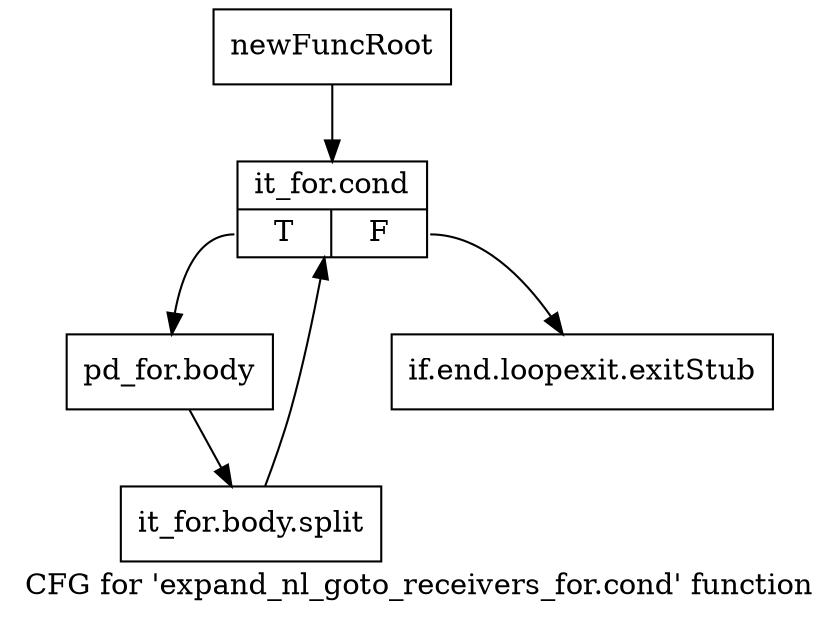 digraph "CFG for 'expand_nl_goto_receivers_for.cond' function" {
	label="CFG for 'expand_nl_goto_receivers_for.cond' function";

	Node0xc436110 [shape=record,label="{newFuncRoot}"];
	Node0xc436110 -> Node0xc4361b0;
	Node0xc436160 [shape=record,label="{if.end.loopexit.exitStub}"];
	Node0xc4361b0 [shape=record,label="{it_for.cond|{<s0>T|<s1>F}}"];
	Node0xc4361b0:s0 -> Node0xc436200;
	Node0xc4361b0:s1 -> Node0xc436160;
	Node0xc436200 [shape=record,label="{pd_for.body}"];
	Node0xc436200 -> Node0xfcfdde0;
	Node0xfcfdde0 [shape=record,label="{it_for.body.split}"];
	Node0xfcfdde0 -> Node0xc4361b0;
}
